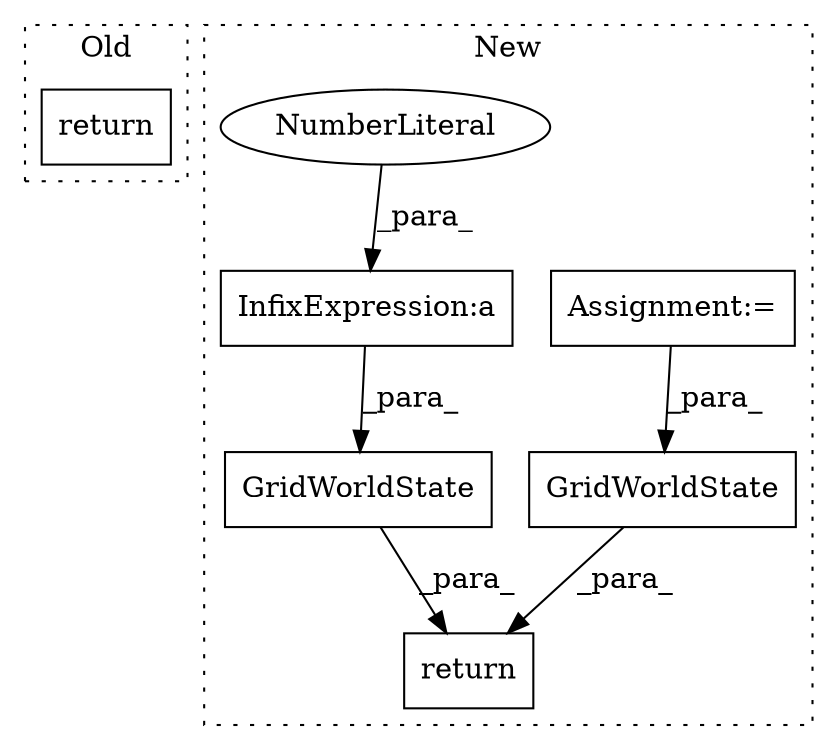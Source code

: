 digraph G {
subgraph cluster0 {
1 [label="return" a="41" s="7707" l="7" shape="box"];
label = "Old";
style="dotted";
}
subgraph cluster1 {
2 [label="GridWorldState" a="32" s="7939,7957" l="15,1" shape="box"];
3 [label="Assignment:=" a="7" s="8016" l="42" shape="box"];
4 [label="return" a="41" s="7921" l="18" shape="box"];
5 [label="InfixExpression:a" a="27" s="8150" l="3" shape="box"];
6 [label="NumberLiteral" a="34" s="8153" l="1" shape="ellipse"];
7 [label="GridWorldState" a="32" s="7939,7957" l="15,1" shape="box"];
label = "New";
style="dotted";
}
2 -> 4 [label="_para_"];
3 -> 2 [label="_para_"];
5 -> 7 [label="_para_"];
6 -> 5 [label="_para_"];
7 -> 4 [label="_para_"];
}